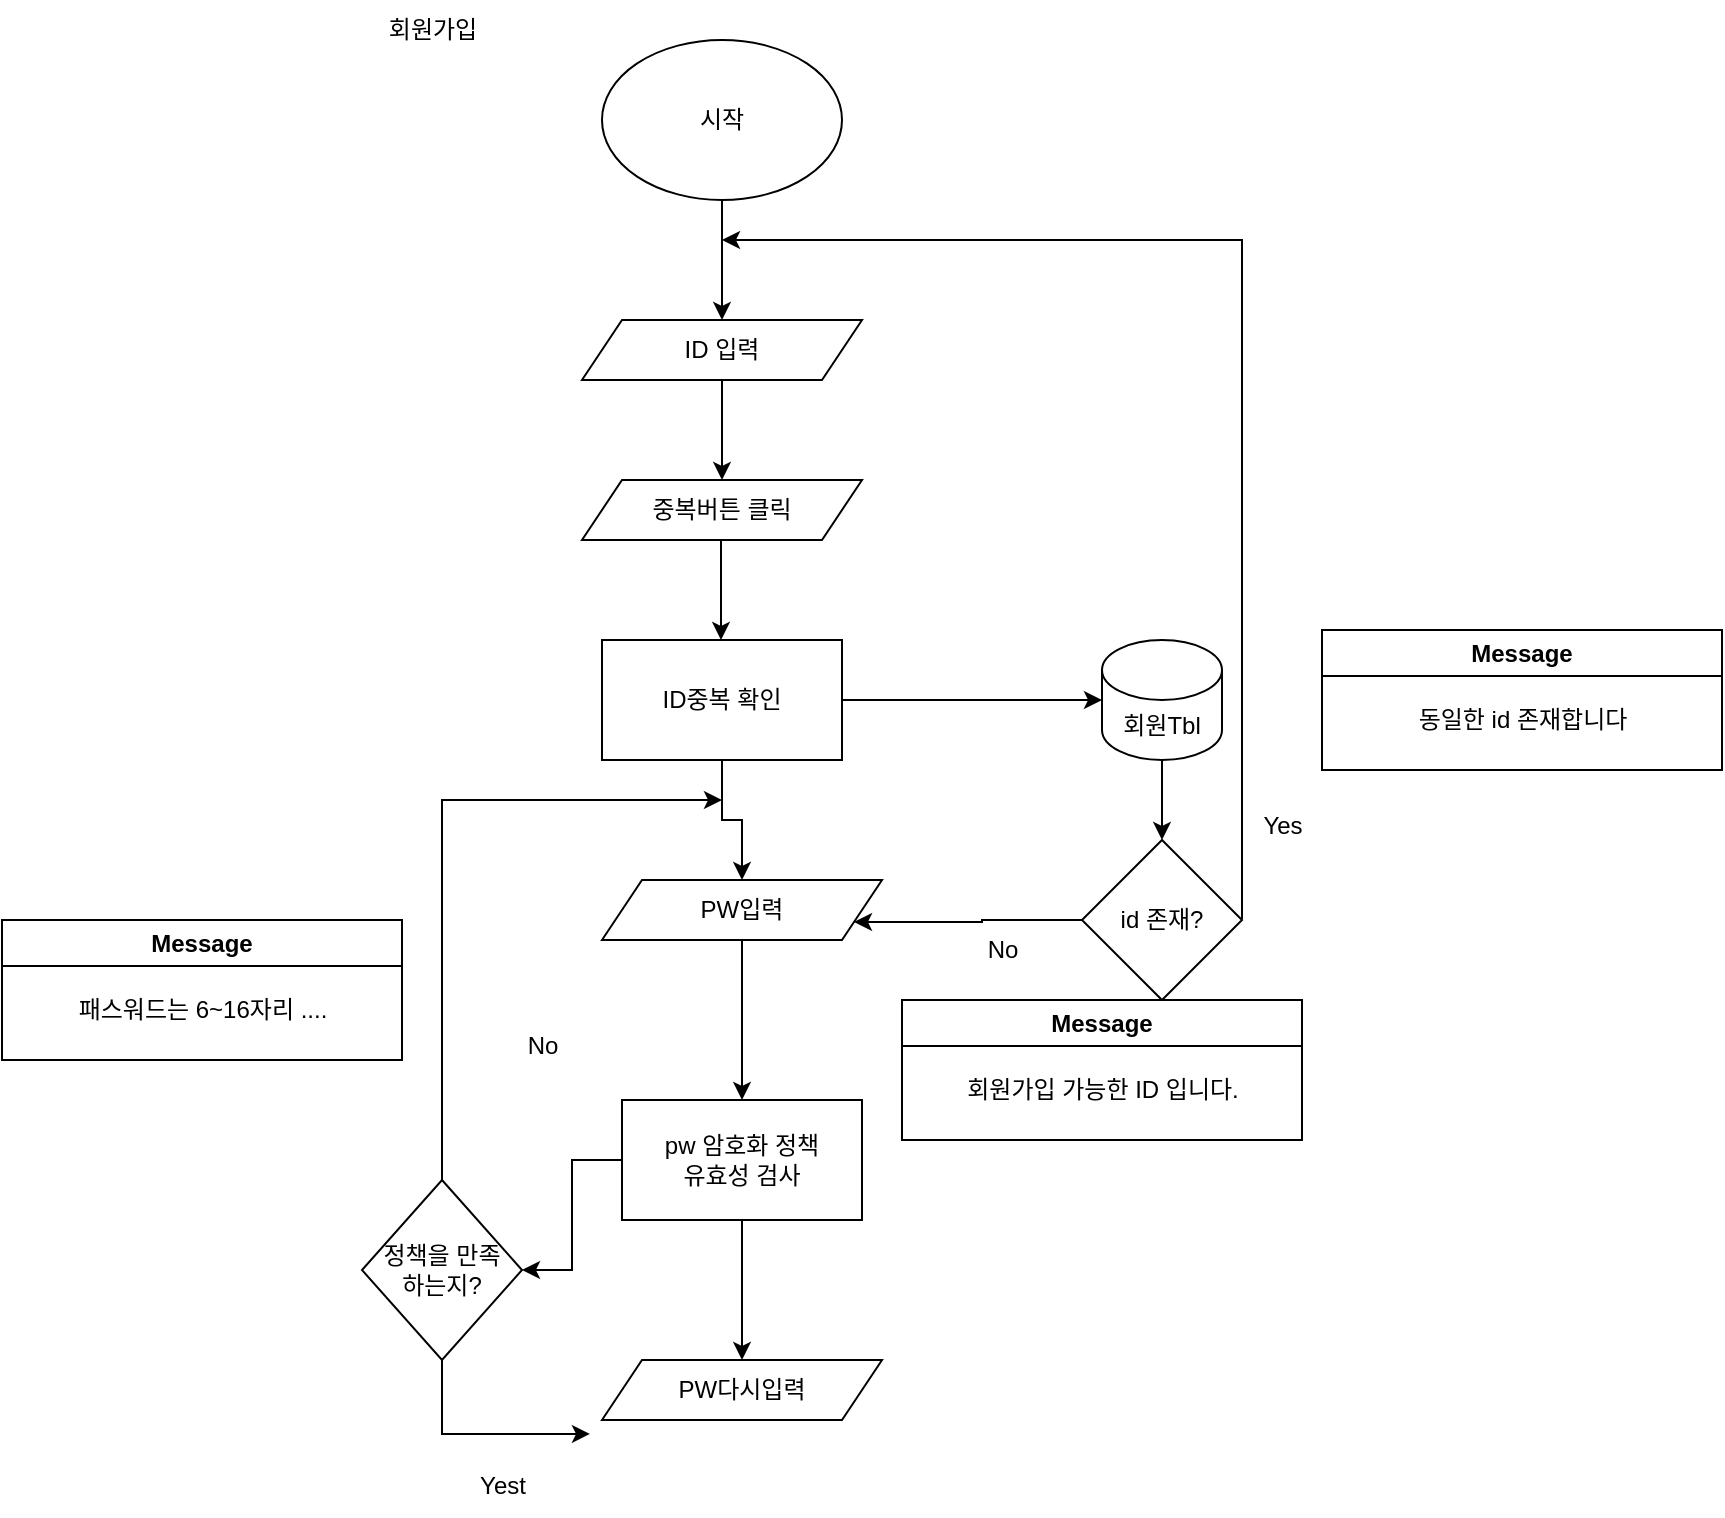 <mxfile version="22.1.15" type="github">
  <diagram name="페이지-1" id="EFRX8H7mfcRq5_i2R08y">
    <mxGraphModel dx="2261" dy="780" grid="1" gridSize="10" guides="1" tooltips="1" connect="1" arrows="1" fold="1" page="1" pageScale="1" pageWidth="827" pageHeight="1169" math="0" shadow="0">
      <root>
        <mxCell id="0" />
        <mxCell id="1" parent="0" />
        <mxCell id="4NEZcX-sgLx1jVlNwtBS-1" value="회원가입" style="text;html=1;align=center;verticalAlign=middle;resizable=0;points=[];autosize=1;strokeColor=none;fillColor=none;" vertex="1" parent="1">
          <mxGeometry x="60" y="40" width="70" height="30" as="geometry" />
        </mxCell>
        <mxCell id="4NEZcX-sgLx1jVlNwtBS-3" value="시작" style="ellipse;whiteSpace=wrap;html=1;" vertex="1" parent="1">
          <mxGeometry x="180" y="60" width="120" height="80" as="geometry" />
        </mxCell>
        <mxCell id="4NEZcX-sgLx1jVlNwtBS-4" value="" style="endArrow=classic;html=1;rounded=0;exitX=0.5;exitY=1;exitDx=0;exitDy=0;" edge="1" parent="1" source="4NEZcX-sgLx1jVlNwtBS-3">
          <mxGeometry width="50" height="50" relative="1" as="geometry">
            <mxPoint x="390" y="430" as="sourcePoint" />
            <mxPoint x="240" y="200" as="targetPoint" />
          </mxGeometry>
        </mxCell>
        <mxCell id="4NEZcX-sgLx1jVlNwtBS-5" value="ID 입력" style="shape=parallelogram;perimeter=parallelogramPerimeter;whiteSpace=wrap;html=1;fixedSize=1;" vertex="1" parent="1">
          <mxGeometry x="170" y="200" width="140" height="30" as="geometry" />
        </mxCell>
        <mxCell id="4NEZcX-sgLx1jVlNwtBS-6" value="" style="endArrow=classic;html=1;rounded=0;exitX=0.5;exitY=1;exitDx=0;exitDy=0;" edge="1" parent="1" source="4NEZcX-sgLx1jVlNwtBS-5">
          <mxGeometry width="50" height="50" relative="1" as="geometry">
            <mxPoint x="190" y="370" as="sourcePoint" />
            <mxPoint x="240" y="280" as="targetPoint" />
          </mxGeometry>
        </mxCell>
        <mxCell id="4NEZcX-sgLx1jVlNwtBS-7" value="중복버튼 클릭" style="shape=parallelogram;perimeter=parallelogramPerimeter;whiteSpace=wrap;html=1;fixedSize=1;" vertex="1" parent="1">
          <mxGeometry x="170" y="280" width="140" height="30" as="geometry" />
        </mxCell>
        <mxCell id="4NEZcX-sgLx1jVlNwtBS-10" value="" style="endArrow=classic;html=1;rounded=0;exitX=0.5;exitY=1;exitDx=0;exitDy=0;" edge="1" parent="1">
          <mxGeometry width="50" height="50" relative="1" as="geometry">
            <mxPoint x="239.5" y="310" as="sourcePoint" />
            <mxPoint x="239.5" y="360" as="targetPoint" />
          </mxGeometry>
        </mxCell>
        <mxCell id="4NEZcX-sgLx1jVlNwtBS-41" style="edgeStyle=orthogonalEdgeStyle;rounded=0;orthogonalLoop=1;jettySize=auto;html=1;exitX=0.5;exitY=1;exitDx=0;exitDy=0;" edge="1" parent="1" source="4NEZcX-sgLx1jVlNwtBS-11" target="4NEZcX-sgLx1jVlNwtBS-27">
          <mxGeometry relative="1" as="geometry" />
        </mxCell>
        <mxCell id="4NEZcX-sgLx1jVlNwtBS-11" value="ID중복 확인" style="rounded=0;whiteSpace=wrap;html=1;" vertex="1" parent="1">
          <mxGeometry x="180" y="360" width="120" height="60" as="geometry" />
        </mxCell>
        <mxCell id="4NEZcX-sgLx1jVlNwtBS-32" style="edgeStyle=orthogonalEdgeStyle;rounded=0;orthogonalLoop=1;jettySize=auto;html=1;exitX=0.5;exitY=1;exitDx=0;exitDy=0;exitPerimeter=0;entryX=0.5;entryY=0;entryDx=0;entryDy=0;" edge="1" parent="1" source="4NEZcX-sgLx1jVlNwtBS-12" target="4NEZcX-sgLx1jVlNwtBS-15">
          <mxGeometry relative="1" as="geometry" />
        </mxCell>
        <mxCell id="4NEZcX-sgLx1jVlNwtBS-12" value="회원Tbl" style="shape=cylinder3;whiteSpace=wrap;html=1;boundedLbl=1;backgroundOutline=1;size=15;" vertex="1" parent="1">
          <mxGeometry x="430" y="360" width="60" height="60" as="geometry" />
        </mxCell>
        <mxCell id="4NEZcX-sgLx1jVlNwtBS-14" value="" style="edgeStyle=orthogonalEdgeStyle;rounded=0;orthogonalLoop=1;jettySize=auto;html=1;exitX=1;exitY=0.5;exitDx=0;exitDy=0;entryX=0;entryY=0.5;entryDx=0;entryDy=0;entryPerimeter=0;" edge="1" parent="1" source="4NEZcX-sgLx1jVlNwtBS-11" target="4NEZcX-sgLx1jVlNwtBS-12">
          <mxGeometry relative="1" as="geometry">
            <mxPoint x="350" y="415" as="sourcePoint" />
            <mxPoint x="350" y="365" as="targetPoint" />
            <Array as="points" />
          </mxGeometry>
        </mxCell>
        <mxCell id="4NEZcX-sgLx1jVlNwtBS-15" value="id 존재?" style="rhombus;whiteSpace=wrap;html=1;" vertex="1" parent="1">
          <mxGeometry x="420" y="460" width="80" height="80" as="geometry" />
        </mxCell>
        <mxCell id="4NEZcX-sgLx1jVlNwtBS-16" value="" style="edgeStyle=orthogonalEdgeStyle;rounded=0;orthogonalLoop=1;jettySize=auto;html=1;exitX=1;exitY=0.5;exitDx=0;exitDy=0;" edge="1" parent="1">
          <mxGeometry relative="1" as="geometry">
            <mxPoint x="500" y="499.5" as="sourcePoint" />
            <mxPoint x="240" y="160" as="targetPoint" />
            <Array as="points">
              <mxPoint x="500" y="160" />
            </Array>
          </mxGeometry>
        </mxCell>
        <mxCell id="4NEZcX-sgLx1jVlNwtBS-17" value="Yes" style="text;html=1;align=center;verticalAlign=middle;resizable=0;points=[];autosize=1;strokeColor=none;fillColor=none;" vertex="1" parent="1">
          <mxGeometry x="500" y="438" width="40" height="30" as="geometry" />
        </mxCell>
        <mxCell id="4NEZcX-sgLx1jVlNwtBS-18" value="No" style="text;html=1;align=center;verticalAlign=middle;resizable=0;points=[];autosize=1;strokeColor=none;fillColor=none;" vertex="1" parent="1">
          <mxGeometry x="360" y="500" width="40" height="30" as="geometry" />
        </mxCell>
        <mxCell id="4NEZcX-sgLx1jVlNwtBS-23" value="Message" style="swimlane;whiteSpace=wrap;html=1;" vertex="1" parent="1">
          <mxGeometry x="540" y="355" width="200" height="70" as="geometry" />
        </mxCell>
        <mxCell id="4NEZcX-sgLx1jVlNwtBS-26" value="동일한 id 존재합니다" style="text;html=1;align=center;verticalAlign=middle;resizable=0;points=[];autosize=1;strokeColor=none;fillColor=none;" vertex="1" parent="4NEZcX-sgLx1jVlNwtBS-23">
          <mxGeometry x="30" y="30" width="140" height="30" as="geometry" />
        </mxCell>
        <mxCell id="4NEZcX-sgLx1jVlNwtBS-33" style="edgeStyle=orthogonalEdgeStyle;rounded=0;orthogonalLoop=1;jettySize=auto;html=1;exitX=0.5;exitY=1;exitDx=0;exitDy=0;" edge="1" parent="1" source="4NEZcX-sgLx1jVlNwtBS-27">
          <mxGeometry relative="1" as="geometry">
            <mxPoint x="250" y="590" as="targetPoint" />
          </mxGeometry>
        </mxCell>
        <mxCell id="4NEZcX-sgLx1jVlNwtBS-27" value="PW입력" style="shape=parallelogram;perimeter=parallelogramPerimeter;whiteSpace=wrap;html=1;fixedSize=1;" vertex="1" parent="1">
          <mxGeometry x="180" y="480" width="140" height="30" as="geometry" />
        </mxCell>
        <mxCell id="4NEZcX-sgLx1jVlNwtBS-28" value="" style="edgeStyle=orthogonalEdgeStyle;rounded=0;orthogonalLoop=1;jettySize=auto;html=1;exitX=1;exitY=0.75;exitDx=0;exitDy=0;entryX=0;entryY=0.5;entryDx=0;entryDy=0;endArrow=none;endFill=0;startArrow=classic;startFill=1;" edge="1" parent="1" source="4NEZcX-sgLx1jVlNwtBS-27" target="4NEZcX-sgLx1jVlNwtBS-15">
          <mxGeometry relative="1" as="geometry">
            <mxPoint x="310" y="494.5" as="sourcePoint" />
            <mxPoint x="440" y="494.5" as="targetPoint" />
            <Array as="points" />
          </mxGeometry>
        </mxCell>
        <mxCell id="4NEZcX-sgLx1jVlNwtBS-30" value="Message" style="swimlane;whiteSpace=wrap;html=1;" vertex="1" parent="1">
          <mxGeometry x="330" y="540" width="200" height="70" as="geometry" />
        </mxCell>
        <mxCell id="4NEZcX-sgLx1jVlNwtBS-31" value="회원가입 가능한 ID 입니다." style="text;html=1;align=center;verticalAlign=middle;resizable=0;points=[];autosize=1;strokeColor=none;fillColor=none;" vertex="1" parent="4NEZcX-sgLx1jVlNwtBS-30">
          <mxGeometry x="15" y="30" width="170" height="30" as="geometry" />
        </mxCell>
        <mxCell id="4NEZcX-sgLx1jVlNwtBS-36" style="edgeStyle=orthogonalEdgeStyle;rounded=0;orthogonalLoop=1;jettySize=auto;html=1;exitX=0;exitY=0.5;exitDx=0;exitDy=0;entryX=1;entryY=0.5;entryDx=0;entryDy=0;" edge="1" parent="1" source="4NEZcX-sgLx1jVlNwtBS-34" target="4NEZcX-sgLx1jVlNwtBS-35">
          <mxGeometry relative="1" as="geometry" />
        </mxCell>
        <mxCell id="4NEZcX-sgLx1jVlNwtBS-38" style="edgeStyle=orthogonalEdgeStyle;rounded=0;orthogonalLoop=1;jettySize=auto;html=1;exitX=0.5;exitY=1;exitDx=0;exitDy=0;entryX=0.5;entryY=0;entryDx=0;entryDy=0;" edge="1" parent="1" source="4NEZcX-sgLx1jVlNwtBS-34" target="4NEZcX-sgLx1jVlNwtBS-37">
          <mxGeometry relative="1" as="geometry" />
        </mxCell>
        <mxCell id="4NEZcX-sgLx1jVlNwtBS-34" value="pw 암호화 정책 &lt;br&gt;유효성 검사" style="whiteSpace=wrap;html=1;" vertex="1" parent="1">
          <mxGeometry x="190" y="590" width="120" height="60" as="geometry" />
        </mxCell>
        <mxCell id="4NEZcX-sgLx1jVlNwtBS-42" style="edgeStyle=orthogonalEdgeStyle;rounded=0;orthogonalLoop=1;jettySize=auto;html=1;exitX=0.5;exitY=0;exitDx=0;exitDy=0;" edge="1" parent="1" source="4NEZcX-sgLx1jVlNwtBS-35">
          <mxGeometry relative="1" as="geometry">
            <mxPoint x="240" y="440" as="targetPoint" />
            <Array as="points">
              <mxPoint x="100" y="440" />
            </Array>
          </mxGeometry>
        </mxCell>
        <mxCell id="4NEZcX-sgLx1jVlNwtBS-35" value="정책을 만족&lt;br&gt;하는지?" style="rhombus;whiteSpace=wrap;html=1;" vertex="1" parent="1">
          <mxGeometry x="60" y="630" width="80" height="90" as="geometry" />
        </mxCell>
        <mxCell id="4NEZcX-sgLx1jVlNwtBS-37" value="PW다시입력" style="shape=parallelogram;perimeter=parallelogramPerimeter;whiteSpace=wrap;html=1;fixedSize=1;" vertex="1" parent="1">
          <mxGeometry x="180" y="720" width="140" height="30" as="geometry" />
        </mxCell>
        <mxCell id="4NEZcX-sgLx1jVlNwtBS-43" value="Message" style="swimlane;whiteSpace=wrap;html=1;" vertex="1" parent="1">
          <mxGeometry x="-120" y="500" width="200" height="70" as="geometry" />
        </mxCell>
        <mxCell id="4NEZcX-sgLx1jVlNwtBS-44" value="패스워드는 6~16자리 ...." style="text;html=1;align=center;verticalAlign=middle;resizable=0;points=[];autosize=1;strokeColor=none;fillColor=none;" vertex="1" parent="4NEZcX-sgLx1jVlNwtBS-43">
          <mxGeometry x="25" y="30" width="150" height="30" as="geometry" />
        </mxCell>
        <mxCell id="4NEZcX-sgLx1jVlNwtBS-45" style="edgeStyle=orthogonalEdgeStyle;rounded=0;orthogonalLoop=1;jettySize=auto;html=1;exitX=0.5;exitY=1;exitDx=0;exitDy=0;entryX=-0.043;entryY=1.233;entryDx=0;entryDy=0;entryPerimeter=0;" edge="1" parent="1" source="4NEZcX-sgLx1jVlNwtBS-35" target="4NEZcX-sgLx1jVlNwtBS-37">
          <mxGeometry relative="1" as="geometry" />
        </mxCell>
        <mxCell id="4NEZcX-sgLx1jVlNwtBS-46" value="No" style="text;html=1;align=center;verticalAlign=middle;resizable=0;points=[];autosize=1;strokeColor=none;fillColor=none;" vertex="1" parent="1">
          <mxGeometry x="130" y="548" width="40" height="30" as="geometry" />
        </mxCell>
        <mxCell id="4NEZcX-sgLx1jVlNwtBS-47" value="Yest" style="text;html=1;align=center;verticalAlign=middle;resizable=0;points=[];autosize=1;strokeColor=none;fillColor=none;" vertex="1" parent="1">
          <mxGeometry x="105" y="768" width="50" height="30" as="geometry" />
        </mxCell>
      </root>
    </mxGraphModel>
  </diagram>
</mxfile>
